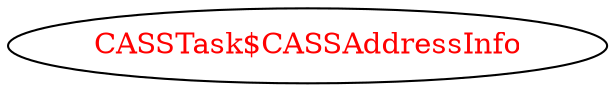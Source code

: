 digraph dependencyGraph {
 concentrate=true;
 ranksep="2.0";
 rankdir="LR"; 
 splines="ortho";
"CASSTask$CASSAddressInfo" [fontcolor="red"];
}